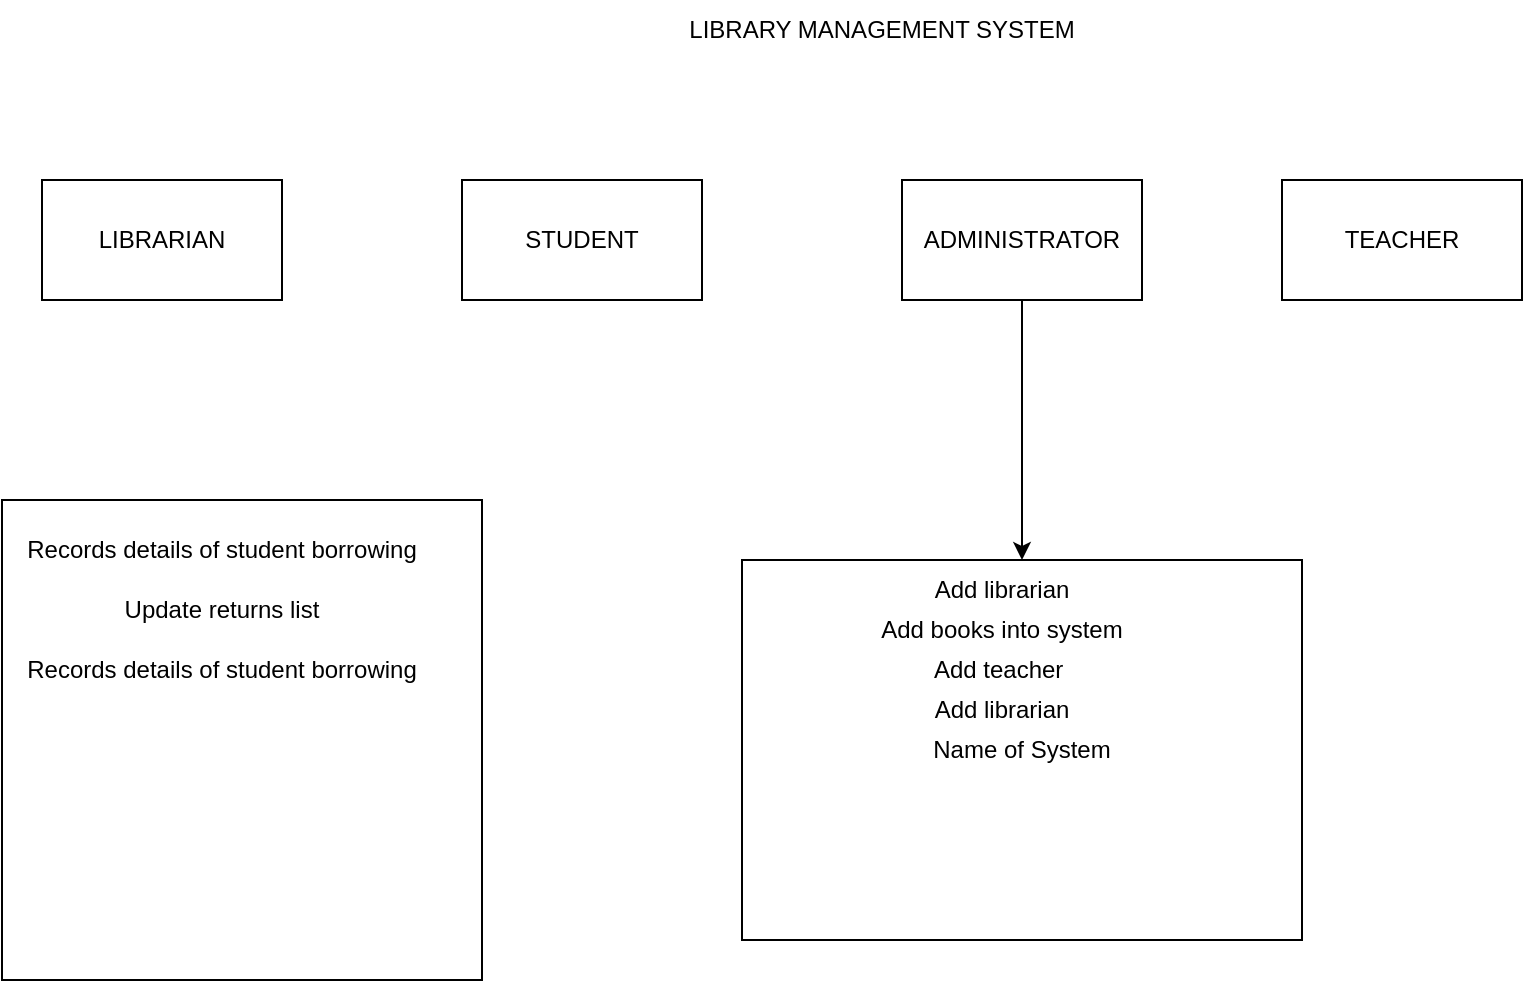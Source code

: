 <mxfile version="19.0.3" type="device"><diagram id="A-pwegV-qbycKy3Hdope" name="Page-1"><mxGraphModel dx="1874" dy="631" grid="1" gridSize="10" guides="1" tooltips="1" connect="1" arrows="1" fold="1" page="1" pageScale="1" pageWidth="850" pageHeight="1100" math="0" shadow="0"><root><mxCell id="0"/><mxCell id="1" parent="0"/><mxCell id="ApGWIRDpr70kv6kigOOt-1" value="Name of System" style="rounded=0;whiteSpace=wrap;html=1;" vertex="1" parent="1"><mxGeometry x="360" y="300" width="280" height="190" as="geometry"/></mxCell><mxCell id="ApGWIRDpr70kv6kigOOt-3" value="LIBRARY MANAGEMENT SYSTEM" style="text;html=1;strokeColor=none;fillColor=none;align=center;verticalAlign=middle;whiteSpace=wrap;rounded=0;" vertex="1" parent="1"><mxGeometry x="290" y="20" width="280" height="30" as="geometry"/></mxCell><mxCell id="ApGWIRDpr70kv6kigOOt-4" value="STUDENT" style="rounded=0;whiteSpace=wrap;html=1;" vertex="1" parent="1"><mxGeometry x="220" y="110" width="120" height="60" as="geometry"/></mxCell><mxCell id="ApGWIRDpr70kv6kigOOt-5" value="ADMINISTRATOR&lt;span style=&quot;color: rgba(0, 0, 0, 0); font-family: monospace; font-size: 0px; text-align: start;&quot;&gt;%3CmxGraphModel%3E%3Croot%3E%3CmxCell%20id%3D%220%22%2F%3E%3CmxCell%20id%3D%221%22%20parent%3D%220%22%2F%3E%3CmxCell%20id%3D%222%22%20value%3D%22Book%22%20style%3D%22rounded%3D0%3BwhiteSpace%3Dwrap%3Bhtml%3D1%3B%22%20vertex%3D%221%22%20parent%3D%221%22%3E%3CmxGeometry%20x%3D%22360%22%20y%3D%22300%22%20width%3D%22120%22%20height%3D%2260%22%20as%3D%22geometry%22%2F%3E%3C%2FmxCell%3E%3C%2Froot%3E%3C%2FmxGraphModel%3E&lt;/span&gt;&lt;span style=&quot;color: rgba(0, 0, 0, 0); font-family: monospace; font-size: 0px; text-align: start;&quot;&gt;%3CmxGraphModel%3E%3Croot%3E%3CmxCell%20id%3D%220%22%2F%3E%3CmxCell%20id%3D%221%22%20parent%3D%220%22%2F%3E%3CmxCell%20id%3D%222%22%20value%3D%22Book%22%20style%3D%22rounded%3D0%3BwhiteSpace%3Dwrap%3Bhtml%3D1%3B%22%20vertex%3D%221%22%20parent%3D%221%22%3E%3CmxGeometry%20x%3D%22360%22%20y%3D%22300%22%20width%3D%22120%22%20height%3D%2260%22%20as%3D%22geometry%22%2F%3E%3C%2FmxCell%3E%3C%2Froot%3E%3C%2FmxGraphModel%3E&lt;/span&gt;" style="rounded=0;whiteSpace=wrap;html=1;" vertex="1" parent="1"><mxGeometry x="440" y="110" width="120" height="60" as="geometry"/></mxCell><mxCell id="ApGWIRDpr70kv6kigOOt-6" value="LIBRARIAN" style="rounded=0;whiteSpace=wrap;html=1;" vertex="1" parent="1"><mxGeometry x="10" y="110" width="120" height="60" as="geometry"/></mxCell><mxCell id="ApGWIRDpr70kv6kigOOt-7" value="TEACHER" style="rounded=0;whiteSpace=wrap;html=1;" vertex="1" parent="1"><mxGeometry x="630" y="110" width="120" height="60" as="geometry"/></mxCell><mxCell id="ApGWIRDpr70kv6kigOOt-8" value="" style="endArrow=classic;html=1;rounded=0;exitX=0.5;exitY=1;exitDx=0;exitDy=0;entryX=0.5;entryY=0;entryDx=0;entryDy=0;" edge="1" parent="1" source="ApGWIRDpr70kv6kigOOt-5" target="ApGWIRDpr70kv6kigOOt-1"><mxGeometry width="50" height="50" relative="1" as="geometry"><mxPoint x="400" y="340" as="sourcePoint"/><mxPoint x="440" y="290" as="targetPoint"/><Array as="points"><mxPoint x="500" y="250"/></Array></mxGeometry></mxCell><mxCell id="ApGWIRDpr70kv6kigOOt-10" value="Add librarian" style="text;html=1;strokeColor=none;fillColor=none;align=center;verticalAlign=middle;whiteSpace=wrap;rounded=0;" vertex="1" parent="1"><mxGeometry x="390" y="300" width="200" height="30" as="geometry"/></mxCell><mxCell id="ApGWIRDpr70kv6kigOOt-13" value="Add books into system&lt;br&gt;" style="text;html=1;strokeColor=none;fillColor=none;align=center;verticalAlign=middle;whiteSpace=wrap;rounded=0;" vertex="1" parent="1"><mxGeometry x="390" y="320" width="200" height="30" as="geometry"/></mxCell><mxCell id="ApGWIRDpr70kv6kigOOt-14" value="Add teacher&amp;nbsp;" style="text;html=1;strokeColor=none;fillColor=none;align=center;verticalAlign=middle;whiteSpace=wrap;rounded=0;" vertex="1" parent="1"><mxGeometry x="390" y="340" width="200" height="30" as="geometry"/></mxCell><mxCell id="ApGWIRDpr70kv6kigOOt-15" value="Add librarian" style="text;html=1;strokeColor=none;fillColor=none;align=center;verticalAlign=middle;whiteSpace=wrap;rounded=0;" vertex="1" parent="1"><mxGeometry x="390" y="360" width="200" height="30" as="geometry"/></mxCell><mxCell id="ApGWIRDpr70kv6kigOOt-16" value="" style="rounded=0;whiteSpace=wrap;html=1;" vertex="1" parent="1"><mxGeometry x="-10" y="270" width="240" height="240" as="geometry"/></mxCell><mxCell id="ApGWIRDpr70kv6kigOOt-18" value="Records details of student borrowing" style="text;html=1;strokeColor=none;fillColor=none;align=center;verticalAlign=middle;whiteSpace=wrap;rounded=0;" vertex="1" parent="1"><mxGeometry y="280" width="200" height="30" as="geometry"/></mxCell><mxCell id="ApGWIRDpr70kv6kigOOt-19" value="Update returns list" style="text;html=1;strokeColor=none;fillColor=none;align=center;verticalAlign=middle;whiteSpace=wrap;rounded=0;" vertex="1" parent="1"><mxGeometry y="310" width="200" height="30" as="geometry"/></mxCell><mxCell id="ApGWIRDpr70kv6kigOOt-20" value="Records details of student borrowing" style="text;html=1;strokeColor=none;fillColor=none;align=center;verticalAlign=middle;whiteSpace=wrap;rounded=0;" vertex="1" parent="1"><mxGeometry y="340" width="200" height="30" as="geometry"/></mxCell></root></mxGraphModel></diagram></mxfile>